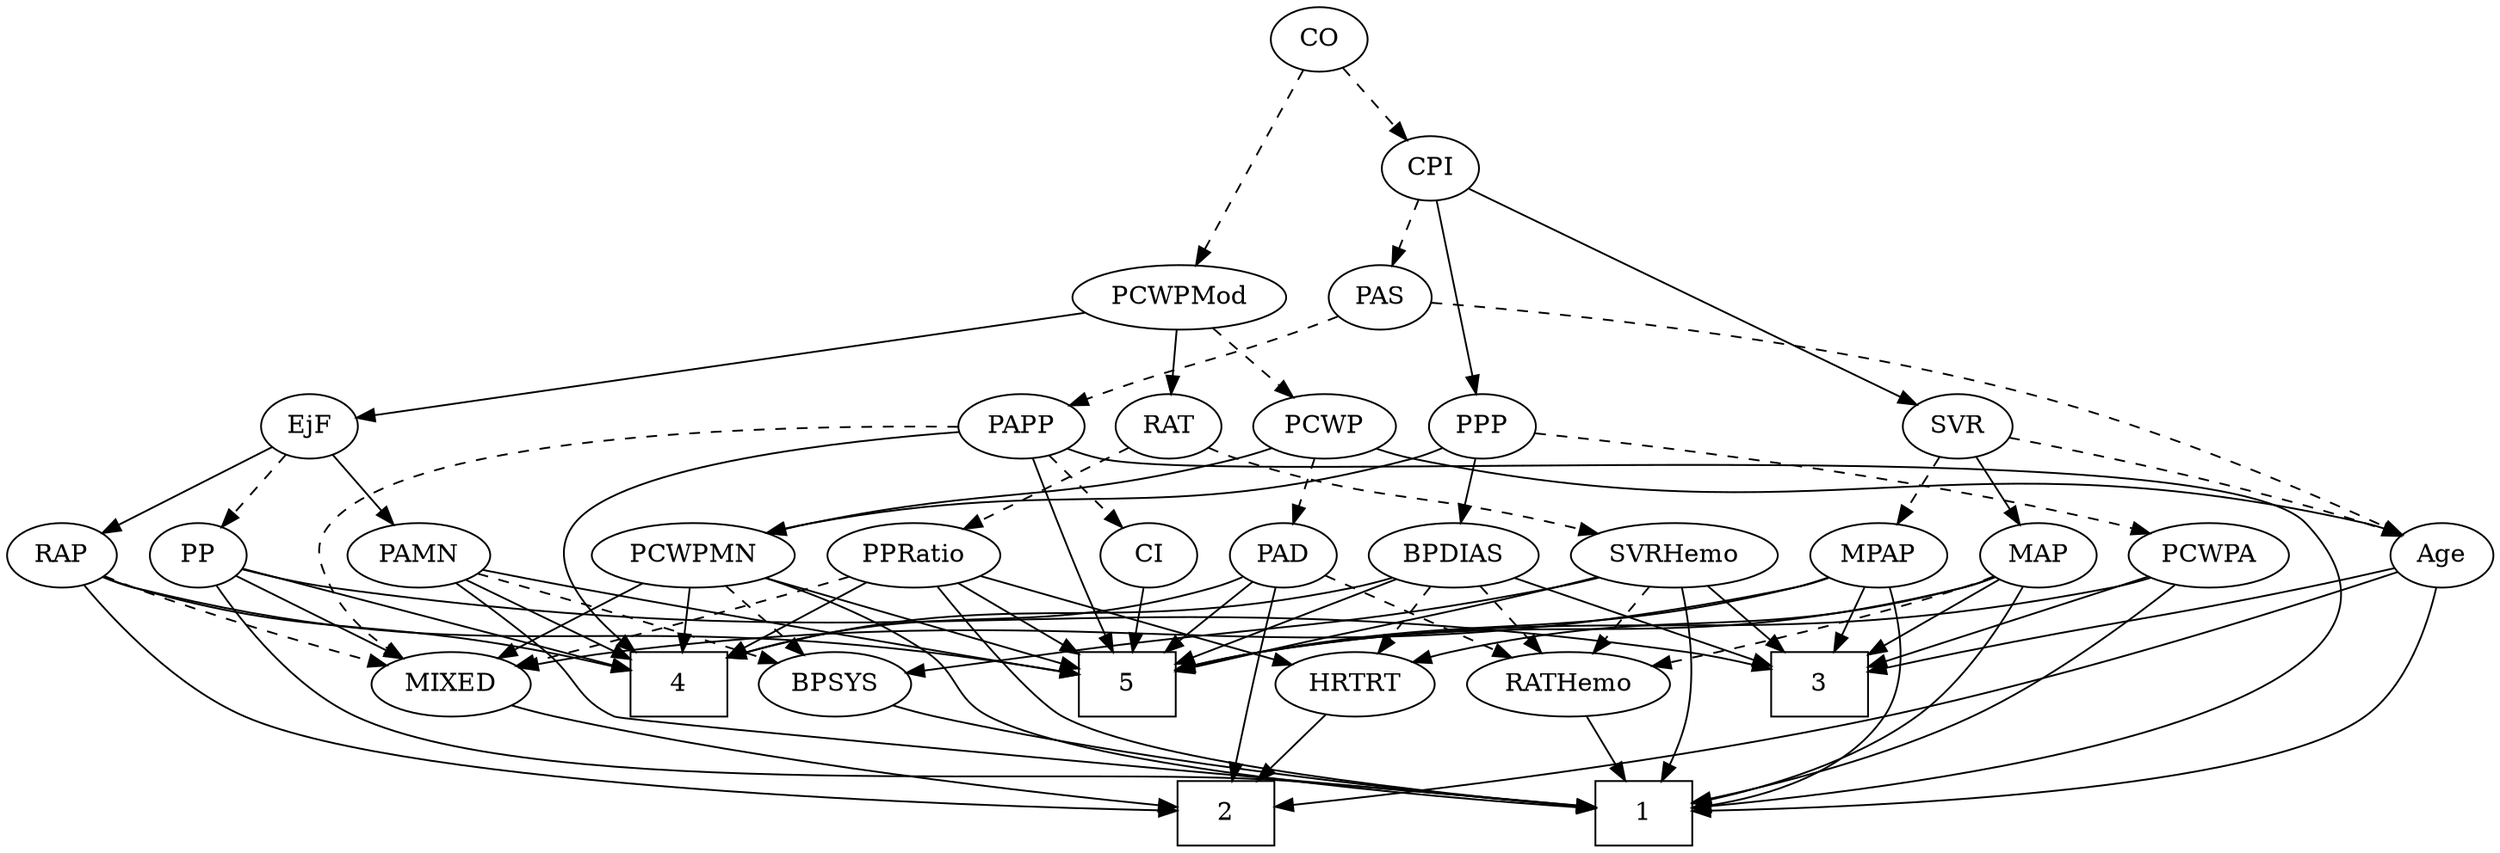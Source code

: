 strict digraph {
	graph [bb="0,0,1294.9,468"];
	node [label="\N"];
	1	[height=0.5,
		pos="848.95,18",
		shape=box,
		width=0.75];
	2	[height=0.5,
		pos="635.95,18",
		shape=box,
		width=0.75];
	3	[height=0.5,
		pos="942.95,90",
		shape=box,
		width=0.75];
	4	[height=0.5,
		pos="338.95,90",
		shape=box,
		width=0.75];
	5	[height=0.5,
		pos="580.95,90",
		shape=box,
		width=0.75];
	Age	[height=0.5,
		pos="1267.9,162",
		width=0.75];
	Age -> 1	[pos="e,876.04,19.505 1265.1,143.82 1260.7,123.23 1250.3,89.354 1226.9,72 1173.5,32.241 970.66,22.241 886.21,19.781",
		style=solid];
	Age -> 2	[pos="e,663.33,21.86 1244.7,152.56 1196,135.18 1079.5,95.119 978.95,72 869.31,46.789 737.16,30.161 673.64,23.006",
		style=solid];
	Age -> 3	[pos="e,970,96.86 1243,155.13 1228.6,151.8 1210.3,147.59 1193.9,144 1117.7,127.26 1098.3,124.22 1021.9,108 1008.3,105.1 993.34,101.89 \
980.14,99.049",
		style=solid];
	EjF	[height=0.5,
		pos="160.95,234",
		width=0.75];
	RAP	[height=0.5,
		pos="27.948,162",
		width=0.77632];
	EjF -> RAP	[pos="e,49.121,174.14 140.46,222.22 118.49,210.65 83.382,192.18 58.226,178.94",
		style=solid];
	PAMN	[height=0.5,
		pos="219.95,162",
		width=1.011];
	EjF -> PAMN	[pos="e,206.35,179.13 173.75,217.81 181.34,208.8 191.14,197.18 199.76,186.95",
		style=solid];
	PP	[height=0.5,
		pos="100.95,162",
		width=0.75];
	EjF -> PP	[pos="e,113.94,178.16 147.93,217.81 139.91,208.45 129.47,196.28 120.48,185.79",
		style=dashed];
	RAP -> 2	[pos="e,608.65,19.249 37.669,144.84 51.201,123.99 77.824,88.429 110.95,72 196.84,29.399 493.24,21.03 598.5,19.395",
		style=solid];
	RAP -> 4	[pos="e,311.6,97.609 49.106,150.17 54.197,147.88 59.687,145.65 64.948,144 151.11,116.93 176.47,126.12 264.95,108 276.93,105.55 289.95,\
102.64 301.69,99.925",
		style=solid];
	RAP -> 5	[pos="e,553.85,95.592 49.007,149.83 54.102,147.55 59.619,145.42 64.948,144 239.17,97.695 289.97,129.54 468.95,108 493.95,104.99 521.96,\
100.74 543.72,97.241",
		style=solid];
	MIXED	[height=0.5,
		pos="215.95,90",
		width=1.1193];
	RAP -> MIXED	[pos="e,184.1,101.22 49.713,150.59 54.682,148.33 59.966,146.01 64.948,144 101.4,129.27 143.69,114.63 174.22,104.48",
		style=dashed];
	MIXED -> 2	[pos="e,608.58,21.44 246.84,78.335 254.34,76.008 262.38,73.728 269.95,72 388.48,44.945 531.92,28.915 598.56,22.404",
		style=solid];
	MPAP	[height=0.5,
		pos="968.95,162",
		width=0.97491];
	MPAP -> 1	[pos="e,876.1,21.397 976.85,144.37 984.66,125.23 993.52,93.679 978.95,72 958.36,41.378 916.66,28.439 886.02,22.977",
		style=solid];
	MPAP -> 3	[pos="e,949.36,108.28 962.65,144.05 959.73,136.18 956.18,126.62 952.9,117.79",
		style=solid];
	MPAP -> 5	[pos="e,608.23,97.909 942.75,149.72 936.97,147.56 930.82,145.5 924.95,144 807.67,113.98 774.07,129.58 654.95,108 642.91,105.82 629.87,\
102.99 618.14,100.26",
		style=solid];
	MPAP -> MIXED	[pos="e,250.91,98.951 943.3,149.56 937.38,147.35 931.03,145.32 924.95,144 654.31,85.395 577.68,142.63 302.95,108 289.2,106.27 274.36,103.65 \
260.89,100.98",
		style=solid];
	BPSYS	[height=0.5,
		pos="421.95,90",
		width=1.0471];
	BPSYS -> 1	[pos="e,821.82,21.188 451.12,78.469 458.5,76.081 466.45,73.74 473.95,72 595.84,43.693 743.75,28.182 811.63,22.086",
		style=solid];
	PAD	[height=0.5,
		pos="666.95,162",
		width=0.79437];
	PAD -> 2	[pos="e,639.53,36.075 663,143.83 660.64,133.46 657.58,119.98 654.95,108 650.39,87.299 645.4,63.853 641.67,46.224",
		style=solid];
	PAD -> 4	[pos="e,366.13,104.87 645.24,150.04 640.01,147.75 634.36,145.56 628.95,144 522.5,113.31 486.23,139.16 375.96,107.76",
		style=solid];
	PAD -> 5	[pos="e,601.86,108.02 649.96,147.17 638.53,137.87 623.16,125.36 609.84,114.52",
		style=solid];
	RATHemo	[height=0.5,
		pos="810.95,90",
		width=1.3721];
	PAD -> RATHemo	[pos="e,782.41,104.87 688.82,150.37 711.2,139.49 746.41,122.37 773.29,109.31",
		style=dashed];
	CO	[height=0.5,
		pos="687.95,450",
		width=0.75];
	CPI	[height=0.5,
		pos="736.95,378",
		width=0.75];
	CO -> CPI	[pos="e,726.1,394.49 698.82,433.46 705.1,424.49 713.13,413.02 720.21,402.92",
		style=dashed];
	PCWPMod	[height=0.5,
		pos="608.95,306",
		width=1.4443];
	CO -> PCWPMod	[pos="e,618.44,324.06 679.04,432.99 665.49,408.64 639.58,362.06 623.34,332.87",
		style=dashed];
	PAS	[height=0.5,
		pos="709.95,306",
		width=0.75];
	PAS -> Age	[pos="e,1247,173.4 736.68,302.88 794.38,297.87 934.57,283.25 1047.9,252 1118.1,232.65 1196.3,197.6 1237.9,177.75",
		style=dashed];
	PAPP	[height=0.5,
		pos="527.95,234",
		width=0.88464];
	PAS -> PAPP	[pos="e,552.58,245.45 688.04,295.41 682.19,292.93 675.85,290.3 669.95,288 625.55,270.67 613.42,269.13 568.95,252 566.7,251.14 564.4,250.23 \
562.08,249.3",
		style=dashed];
	PAMN -> 1	[pos="e,821.58,21.624 233.54,145.26 254.74,120.88 294.19,76.325 302.95,72 304.38,71.292 688.46,34.396 811.5,22.591",
		style=solid];
	PAMN -> 4	[pos="e,311.78,106.98 242.61,147.67 259.69,137.62 283.44,123.65 303.08,112.1",
		style=solid];
	PAMN -> 5	[pos="e,553.7,96.068 253.05,154.11 268.24,150.98 286.5,147.25 302.95,144 389.03,126.98 490.3,107.91 543.68,97.938",
		style=solid];
	PAMN -> BPSYS	[pos="e,392.89,101.6 249.14,151.19 280.34,140.66 331.22,123.38 374.95,108 377.67,107.04 380.48,106.05 383.31,105.04",
		style=dashed];
	RATHemo -> 1	[pos="e,839.57,36.275 820.15,72.055 824.52,64.007 829.84,54.205 834.71,45.226",
		style=solid];
	CPI -> PAS	[pos="e,716.49,323.96 730.55,360.41 727.43,352.34 723.61,342.43 720.11,333.35",
		style=dashed];
	SVR	[height=0.5,
		pos="1010.9,234",
		width=0.77632];
	CPI -> SVR	[pos="e,989.74,245.99 757.54,366.33 805.43,341.51 924.44,279.83 980.64,250.71",
		style=solid];
	PPP	[height=0.5,
		pos="764.95,234",
		width=0.75];
	CPI -> PPP	[pos="e,761.56,252.19 740.32,359.87 745.12,335.56 753.94,290.82 759.62,262.01",
		style=solid];
	RAT	[height=0.5,
		pos="604.95,234",
		width=0.75827];
	SVRHemo	[height=0.5,
		pos="865.95,162",
		width=1.3902];
	RAT -> SVRHemo	[pos="e,828.6,174.17 625.94,222.11 630.78,219.87 635.97,217.69 640.95,216 712.43,191.73 733.75,198.46 806.95,180 810.79,179.03 814.76,\
177.98 818.75,176.9",
		style=dashed];
	PPRatio	[height=0.5,
		pos="469.95,162",
		width=1.1013];
	RAT -> PPRatio	[pos="e,495.14,176.06 584.15,222.22 562.81,211.15 529.25,193.75 504.02,180.67",
		style=dashed];
	SVR -> Age	[pos="e,1246.1,172.8 1037.2,227.9 1078.3,219.64 1159.8,202.02 1226.9,180 1230.1,178.97 1233.3,177.8 1236.6,176.58",
		style=dashed];
	SVR -> MPAP	[pos="e,978.93,179.63 1001.2,216.76 996.14,208.32 989.83,197.8 984.13,188.31",
		style=dashed];
	MAP	[height=0.5,
		pos="1052.9,162",
		width=0.84854];
	SVR -> MAP	[pos="e,1043.3,179.15 1020.7,216.76 1025.8,208.19 1032.3,197.49 1038,187.9",
		style=solid];
	PCWPMod -> EjF	[pos="e,186.89,239.05 562.69,297.77 473.15,283.78 277.86,253.27 197.06,240.64",
		style=solid];
	PCWPMod -> RAT	[pos="e,605.92,252.1 607.96,287.7 607.52,279.98 606.99,270.71 606.5,262.11",
		style=solid];
	PCWP	[height=0.5,
		pos="684.95,234",
		width=0.97491];
	PCWPMod -> PCWP	[pos="e,668.46,250.19 626.57,288.76 636.84,279.31 649.91,267.27 661.08,256.98",
		style=dashed];
	PCWPA	[height=0.5,
		pos="1142.9,162",
		width=1.1555];
	PCWPA -> 1	[pos="e,876,24.037 1126.3,145.33 1104.5,125.66 1064.5,92.079 1024.9,72 979.75,49.076 922.89,34.197 886.24,26.204",
		style=solid];
	PCWPA -> 3	[pos="e,970.13,100.51 1111.7,150.06 1076,137.57 1017.6,117.14 979.76,103.88",
		style=solid];
	PCWPA -> 5	[pos="e,608.18,98.243 1112.9,149.45 1106.4,147.33 1099.5,145.36 1092.9,144 901.71,104.26 847.96,137.94 654.95,108 642.86,106.12 629.81,\
103.37 618.08,100.63",
		style=solid];
	PCWPMN	[height=0.5,
		pos="361.95,162",
		width=1.3902];
	PCWPMN -> 1	[pos="e,821.82,22.091 395.1,148.35 417.19,139.04 446.24,125.06 468.95,108 486.3,94.962 482.8,82.219 501.95,72 528.98,57.572 727.76,33.096 \
811.7,23.27",
		style=solid];
	PCWPMN -> 4	[pos="e,344.62,108.28 356.38,144.05 353.79,136.18 350.65,126.62 347.75,117.79",
		style=solid];
	PCWPMN -> 5	[pos="e,553.74,99.698 398.11,149.44 438.52,136.53 503.57,115.73 544.21,102.74",
		style=solid];
	PCWPMN -> MIXED	[pos="e,242.76,103.86 333.1,147.17 309.82,136.01 276.93,120.24 251.92,108.25",
		style=solid];
	PCWPMN -> BPSYS	[pos="e,408.24,106.99 376.17,144.41 383.75,135.57 393.21,124.53 401.56,114.79",
		style=dashed];
	SVRHemo -> 1	[pos="e,857.25,36.212 868.68,143.78 871.05,125.73 873.44,96.639 868.95,72 867.34,63.196 864.35,53.954 861.16,45.698",
		style=solid];
	SVRHemo -> 3	[pos="e,924.2,108.04 883.42,145.12 893.2,136.22 905.6,124.95 916.54,115",
		style=solid];
	SVRHemo -> 5	[pos="e,608.37,97.349 828.57,149.92 821.41,147.89 813.96,145.83 806.95,144 788.79,139.26 677.46,113.37 618.12,99.609",
		style=solid];
	SVRHemo -> BPSYS	[pos="e,457.74,95.954 829.33,149.56 821.97,147.52 814.25,145.54 806.95,144 691.96,119.67 661.39,124.05 544.95,108 519.48,104.49 491.06,\
100.56 467.95,97.367",
		style=solid];
	SVRHemo -> RATHemo	[pos="e,823.89,107.47 852.91,144.41 846.13,135.78 837.71,125.06 830.2,115.5",
		style=dashed];
	BPDIAS	[height=0.5,
		pos="755.95,162",
		width=1.1735];
	BPDIAS -> 3	[pos="e,915.67,101.21 786.83,149.44 819.49,137.21 871.04,117.92 905.88,104.88",
		style=solid];
	BPDIAS -> 4	[pos="e,366.1,104.97 725.23,149.59 718.61,147.46 711.6,145.45 704.95,144 564.05,113.2 518.97,146.49 376.11,107.75",
		style=solid];
	BPDIAS -> 5	[pos="e,608.18,101.89 726.26,149.13 696.3,137.14 649.98,118.61 617.71,105.71",
		style=solid];
	BPDIAS -> RATHemo	[pos="e,797.88,107.63 768.7,144.76 775.48,136.14 783.95,125.36 791.52,115.73",
		style=dashed];
	HRTRT	[height=0.5,
		pos="703.95,90",
		width=1.1013];
	BPDIAS -> HRTRT	[pos="e,716.18,107.47 743.62,144.41 737.28,135.87 729.41,125.28 722.36,115.79",
		style=dashed];
	MAP -> 1	[pos="e,876.21,23.349 1046.2,144.2 1037.5,124.32 1020.3,91.458 995.95,72 963.71,46.269 917.91,32.407 886.03,25.392",
		style=solid];
	MAP -> 3	[pos="e,969.76,108.06 1033,148.32 1017.8,138.64 996.45,125.04 978.34,113.52",
		style=solid];
	MAP -> 5	[pos="e,608.2,98.122 1030.1,149.89 1024.6,147.61 1018.6,145.46 1012.9,144 858.05,104.27 812.74,133.95 654.95,108 642.88,106.01 629.83,\
103.23 618.1,100.5",
		style=solid];
	MAP -> RATHemo	[pos="e,852.48,100.03 1029.5,150.36 1024.1,148.11 1018.4,145.85 1012.9,144 962.55,126.78 903.48,111.87 862.29,102.29",
		style=dashed];
	MAP -> HRTRT	[pos="e,733.21,102.2 1030.1,150.05 1024.5,147.76 1018.6,145.57 1012.9,144 900.51,112.91 866.38,135.25 752.95,108 749.61,107.2 746.17,106.26 \
742.75,105.24",
		style=solid];
	PP -> 1	[pos="e,821.68,21.829 107.89,144.41 117.66,123.43 137.6,88.104 166.95,72 265.58,17.87 559.83,45.379 671.95,36 720.25,31.96 775.88,26.481 \
811.68,22.848",
		style=solid];
	PP -> 3	[pos="e,915.75,98.443 125.41,154.25 139.74,150.58 158.24,146.33 174.95,144 480.84,101.26 563.06,150.74 868.95,108 881.06,106.31 894.12,\
103.61 905.85,100.85",
		style=solid];
	PP -> 4	[pos="e,311.85,98.971 125.08,153.9 166.87,141.61 252.96,116.29 302.22,101.8",
		style=solid];
	PP -> MIXED	[pos="e,193.07,104.92 120.2,149.28 137.69,138.64 163.82,122.73 184.36,110.23",
		style=solid];
	PPP -> PCWPA	[pos="e,1112.2,174.34 791.61,230.23 847.89,224.04 982.68,207.45 1092.9,180 1096.1,179.21 1099.3,178.32 1102.6,177.36",
		style=dashed];
	PPP -> PCWPMN	[pos="e,398.23,174.46 744.45,221.92 739.5,219.64 734.13,217.48 728.95,216 596.45,178.08 556.06,207.17 420.95,180 416.77,179.16 412.47,\
178.17 408.17,177.09",
		style=solid];
	PPP -> BPDIAS	[pos="e,758.17,180.28 762.77,216.05 761.78,208.35 760.58,199.03 759.47,190.36",
		style=solid];
	PPRatio -> 1	[pos="e,821.8,21.346 479.14,144.13 491.32,123.54 514.81,89.317 544.95,72 589.9,46.166 740.67,29.098 811.54,22.31",
		style=solid];
	PPRatio -> 4	[pos="e,366.19,105.56 445.31,147.83 425.5,137.25 397.41,122.24 375.06,110.3",
		style=solid];
	PPRatio -> 5	[pos="e,553.68,108.19 492.14,147 507.23,137.49 527.52,124.69 544.9,113.73",
		style=solid];
	PPRatio -> MIXED	[pos="e,251.01,99.149 440.01,150.18 433.74,148.04 427.15,145.88 420.95,144 366.33,127.5 302.59,111.52 260.86,101.5",
		style=dashed];
	PPRatio -> HRTRT	[pos="e,671.69,100.65 502.48,151.27 544.13,138.81 616.36,117.2 662.08,103.53",
		style=solid];
	PCWP -> Age	[pos="e,1246.7,173.34 710.61,221.62 716.53,219.41 722.87,217.36 728.95,216 945.49,167.48 1011,231.15 1226.9,180 1230.3,179.19 1233.8,178.14 \
1237.3,176.95",
		style=solid];
	PCWP -> PAD	[pos="e,671.39,180.28 680.59,216.05 678.59,208.26 676.16,198.82 673.91,190.08",
		style=dashed];
	PCWP -> PCWPMN	[pos="e,398.6,174.29 658.72,221.85 652.94,219.68 646.8,217.59 640.95,216 545.34,190.01 517.61,201.75 420.95,180 416.85,179.08 412.62,178.04 \
408.39,176.94",
		style=solid];
	CI	[height=0.5,
		pos="592.95,162",
		width=0.75];
	CI -> 5	[pos="e,583.91,108.28 590.04,144.05 588.72,136.35 587.12,127.03 585.64,118.36",
		style=solid];
	PAPP -> 1	[pos="e,876.03,21.663 551.35,221.72 556.99,219.45 563.09,217.34 568.95,216 636.75,200.46 1146.2,230.58 1193.9,180 1289.7,78.6 993.31,34.985 \
886.09,22.779",
		style=solid];
	PAPP -> 4	[pos="e,322.36,108.22 496.4,230.3 440.28,224.76 326.74,210.05 302.95,180 287.99,161.1 301.41,135.16 315.93,116.16",
		style=solid];
	PAPP -> 5	[pos="e,572.45,108.46 532.86,216.07 538.23,198.02 547.37,168.7 556.95,144 560.31,135.34 564.35,126.05 568.16,117.72",
		style=solid];
	PAPP -> MIXED	[pos="e,199.11,106.63 495.86,233.26 416.84,233.14 216.29,228.02 174.95,180 158.26,160.62 175.3,133.32 192.22,114.08",
		style=dashed];
	PAPP -> CI	[pos="e,579.32,177.68 542.05,217.81 550.94,208.23 562.58,195.7 572.48,185.04",
		style=dashed];
	HRTRT -> 2	[pos="e,652.75,36.292 688.52,73.116 680.02,64.373 669.3,53.334 659.76,43.51",
		style=solid];
}
